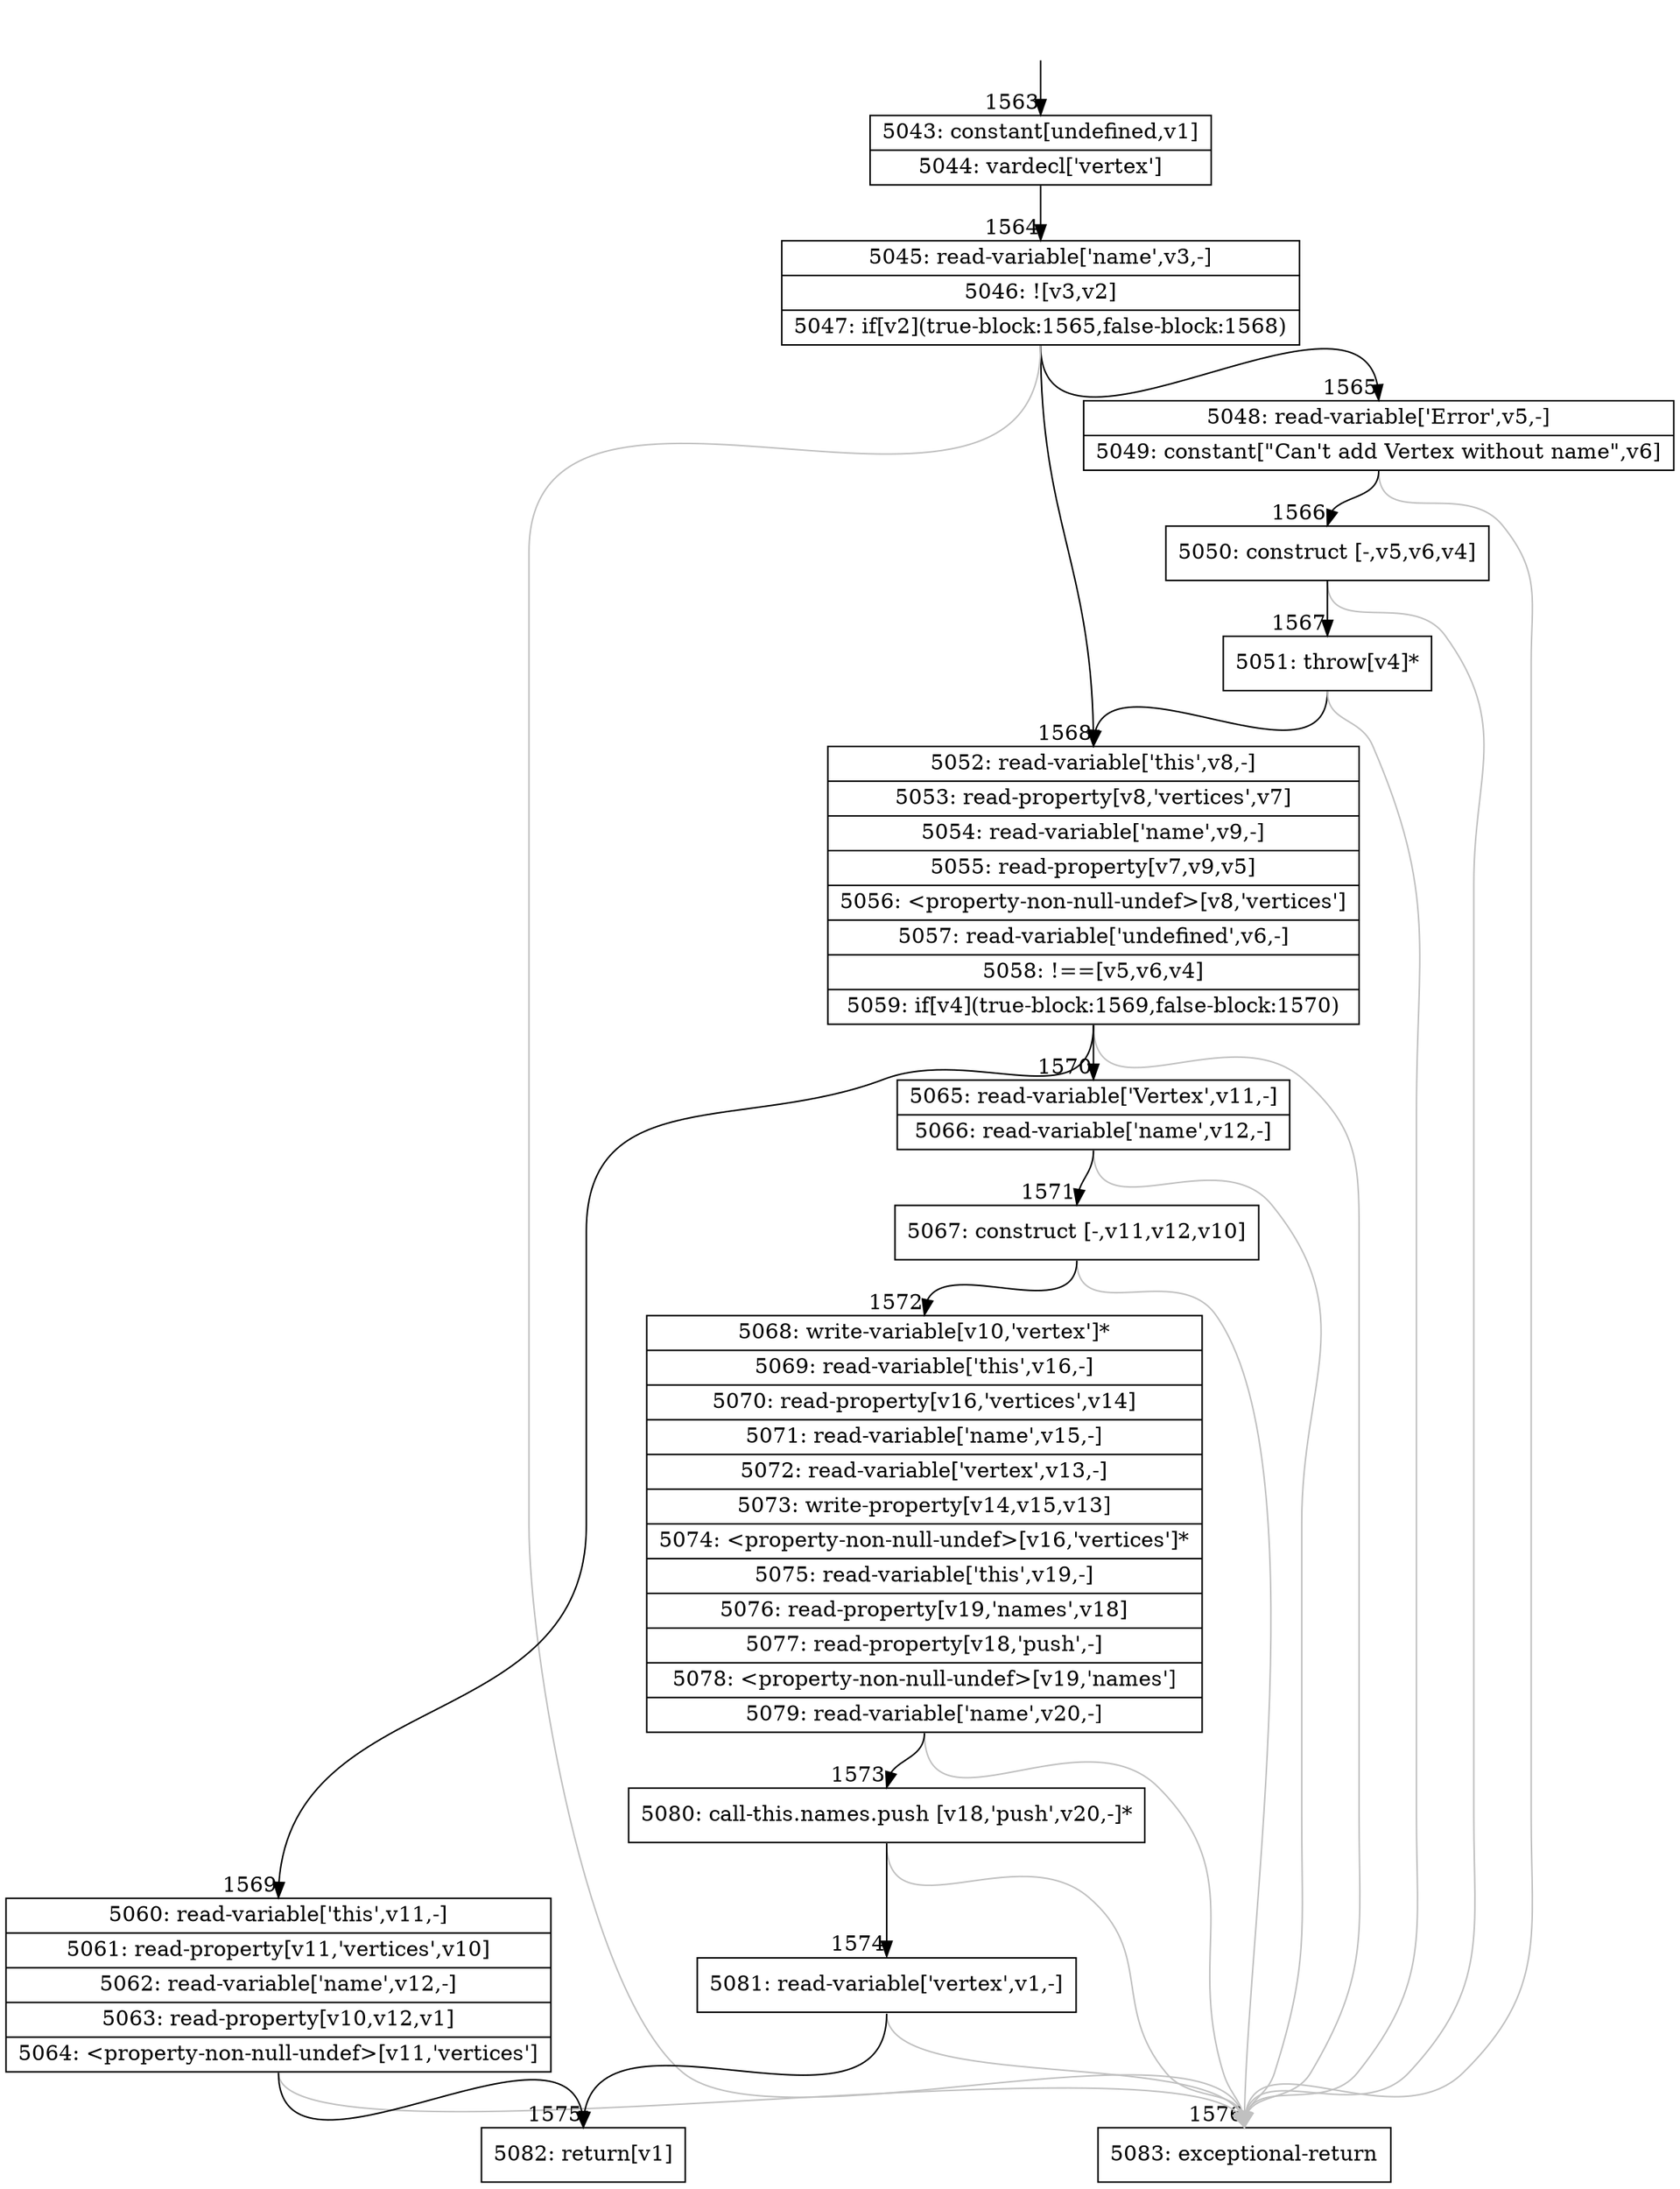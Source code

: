 digraph {
rankdir="TD"
BB_entry118[shape=none,label=""];
BB_entry118 -> BB1563 [tailport=s, headport=n, headlabel="    1563"]
BB1563 [shape=record label="{5043: constant[undefined,v1]|5044: vardecl['vertex']}" ] 
BB1563 -> BB1564 [tailport=s, headport=n, headlabel="      1564"]
BB1564 [shape=record label="{5045: read-variable['name',v3,-]|5046: ![v3,v2]|5047: if[v2](true-block:1565,false-block:1568)}" ] 
BB1564 -> BB1565 [tailport=s, headport=n, headlabel="      1565"]
BB1564 -> BB1568 [tailport=s, headport=n, headlabel="      1568"]
BB1564 -> BB1576 [tailport=s, headport=n, color=gray, headlabel="      1576"]
BB1565 [shape=record label="{5048: read-variable['Error',v5,-]|5049: constant[\"Can't add Vertex without name\",v6]}" ] 
BB1565 -> BB1566 [tailport=s, headport=n, headlabel="      1566"]
BB1565 -> BB1576 [tailport=s, headport=n, color=gray]
BB1566 [shape=record label="{5050: construct [-,v5,v6,v4]}" ] 
BB1566 -> BB1567 [tailport=s, headport=n, headlabel="      1567"]
BB1566 -> BB1576 [tailport=s, headport=n, color=gray]
BB1567 [shape=record label="{5051: throw[v4]*}" ] 
BB1567 -> BB1568 [tailport=s, headport=n]
BB1567 -> BB1576 [tailport=s, headport=n, color=gray]
BB1568 [shape=record label="{5052: read-variable['this',v8,-]|5053: read-property[v8,'vertices',v7]|5054: read-variable['name',v9,-]|5055: read-property[v7,v9,v5]|5056: \<property-non-null-undef\>[v8,'vertices']|5057: read-variable['undefined',v6,-]|5058: !==[v5,v6,v4]|5059: if[v4](true-block:1569,false-block:1570)}" ] 
BB1568 -> BB1569 [tailport=s, headport=n, headlabel="      1569"]
BB1568 -> BB1570 [tailport=s, headport=n, headlabel="      1570"]
BB1568 -> BB1576 [tailport=s, headport=n, color=gray]
BB1569 [shape=record label="{5060: read-variable['this',v11,-]|5061: read-property[v11,'vertices',v10]|5062: read-variable['name',v12,-]|5063: read-property[v10,v12,v1]|5064: \<property-non-null-undef\>[v11,'vertices']}" ] 
BB1569 -> BB1575 [tailport=s, headport=n, headlabel="      1575"]
BB1569 -> BB1576 [tailport=s, headport=n, color=gray]
BB1570 [shape=record label="{5065: read-variable['Vertex',v11,-]|5066: read-variable['name',v12,-]}" ] 
BB1570 -> BB1571 [tailport=s, headport=n, headlabel="      1571"]
BB1570 -> BB1576 [tailport=s, headport=n, color=gray]
BB1571 [shape=record label="{5067: construct [-,v11,v12,v10]}" ] 
BB1571 -> BB1572 [tailport=s, headport=n, headlabel="      1572"]
BB1571 -> BB1576 [tailport=s, headport=n, color=gray]
BB1572 [shape=record label="{5068: write-variable[v10,'vertex']*|5069: read-variable['this',v16,-]|5070: read-property[v16,'vertices',v14]|5071: read-variable['name',v15,-]|5072: read-variable['vertex',v13,-]|5073: write-property[v14,v15,v13]|5074: \<property-non-null-undef\>[v16,'vertices']*|5075: read-variable['this',v19,-]|5076: read-property[v19,'names',v18]|5077: read-property[v18,'push',-]|5078: \<property-non-null-undef\>[v19,'names']|5079: read-variable['name',v20,-]}" ] 
BB1572 -> BB1573 [tailport=s, headport=n, headlabel="      1573"]
BB1572 -> BB1576 [tailport=s, headport=n, color=gray]
BB1573 [shape=record label="{5080: call-this.names.push [v18,'push',v20,-]*}" ] 
BB1573 -> BB1574 [tailport=s, headport=n, headlabel="      1574"]
BB1573 -> BB1576 [tailport=s, headport=n, color=gray]
BB1574 [shape=record label="{5081: read-variable['vertex',v1,-]}" ] 
BB1574 -> BB1575 [tailport=s, headport=n]
BB1574 -> BB1576 [tailport=s, headport=n, color=gray]
BB1575 [shape=record label="{5082: return[v1]}" ] 
BB1576 [shape=record label="{5083: exceptional-return}" ] 
//#$~ 2085
}
